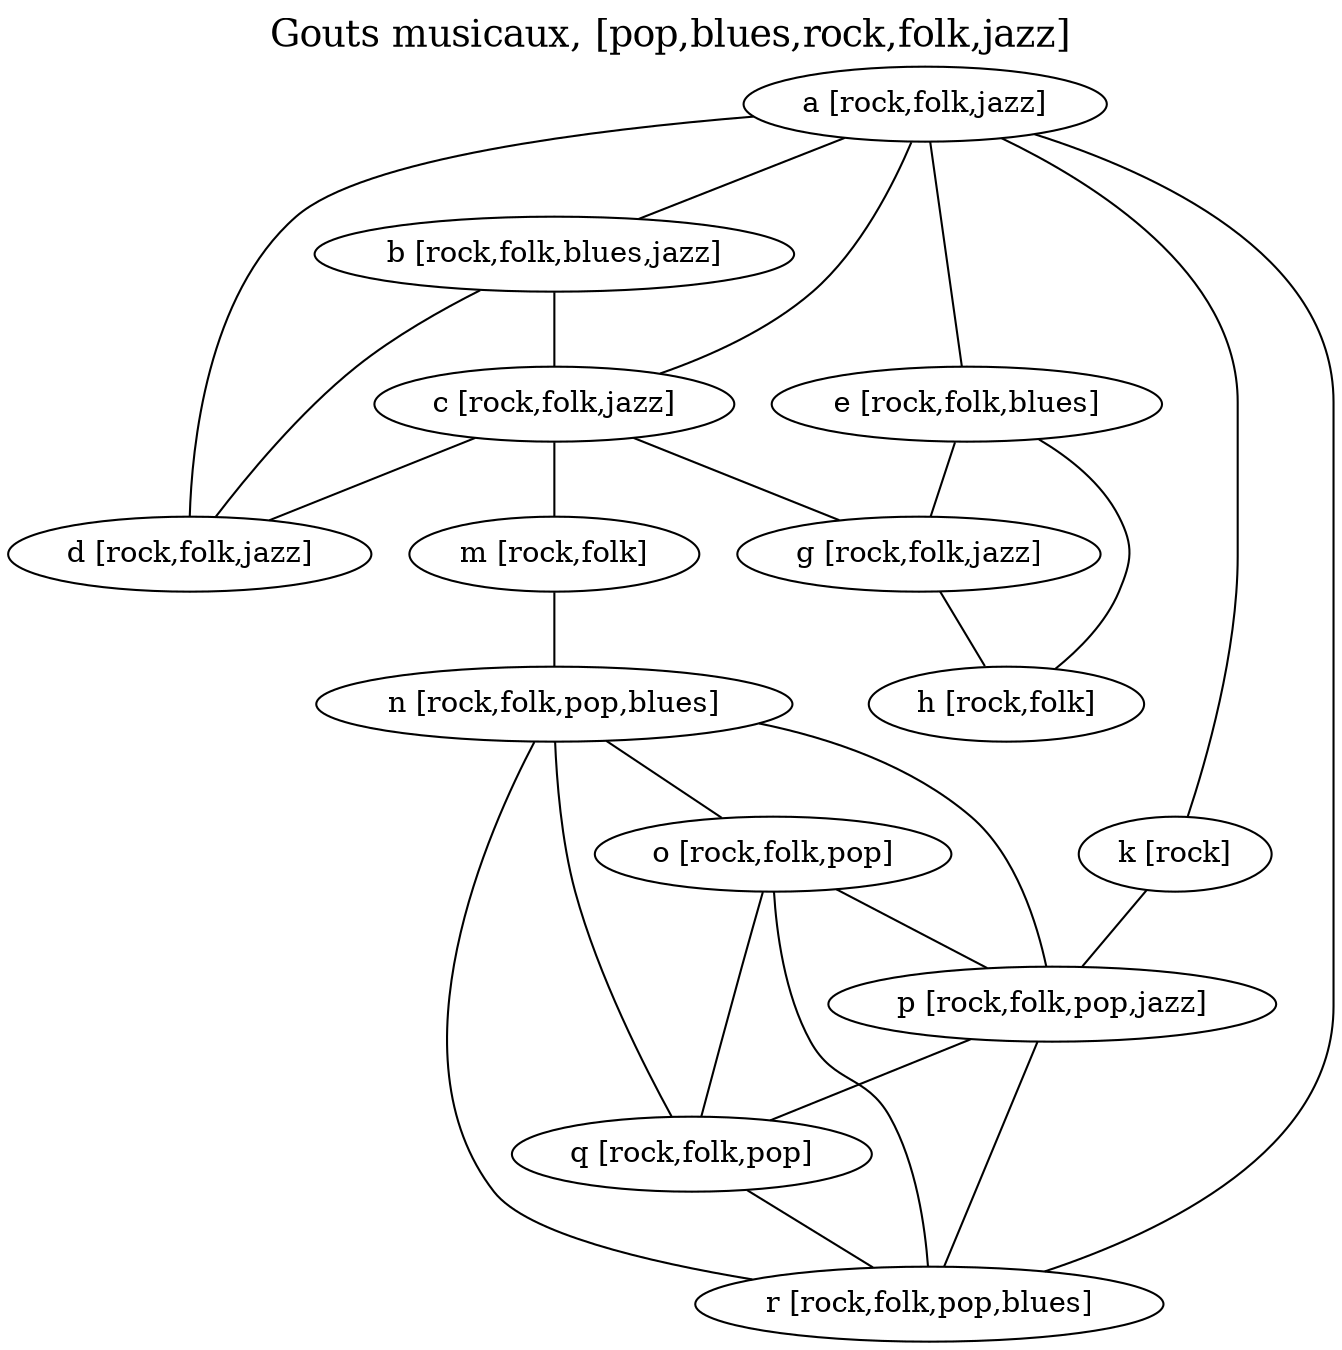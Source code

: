 Graph {
  labelloc=top;
  fontsize=18;
  label="Gouts musicaux, [pop,blues,rock,folk,jazz]";
  a [label="a [rock,folk,jazz]"];
  b [label="b [rock,folk,blues,jazz]"];
  c [label="c [rock,folk,jazz]"];
  d [label="d [rock,folk,jazz]"];
  e [label="e [rock,folk,blues]"];
  g [label="g [rock,folk,jazz]"];
  h [label="h [rock,folk]"];
  k [label="k [rock]"];
  m [label="m [rock,folk]"];
  n [label="n [rock,folk,pop,blues]"];
  o [label="o [rock,folk,pop]"];
  p [label="p [rock,folk,pop,jazz]"];
  q [label="q [rock,folk,pop]"];
  r [label="r [rock,folk,pop,blues]"];
  a -- b;
  a -- c;
  a -- d;
  a -- e;
  a -- k;
  a -- r;
  b -- c;
  b -- d;
  c -- d;
  c -- g;
  c -- m;
  e -- g;
  e -- h;
  g -- h;
  k -- p;
  m -- n;
  n -- o;
  n -- p;
  n -- q;
  n -- r;
  o -- p;
  o -- q;
  o -- r;
  p -- q;
  p -- r;
  q -- r;
}
